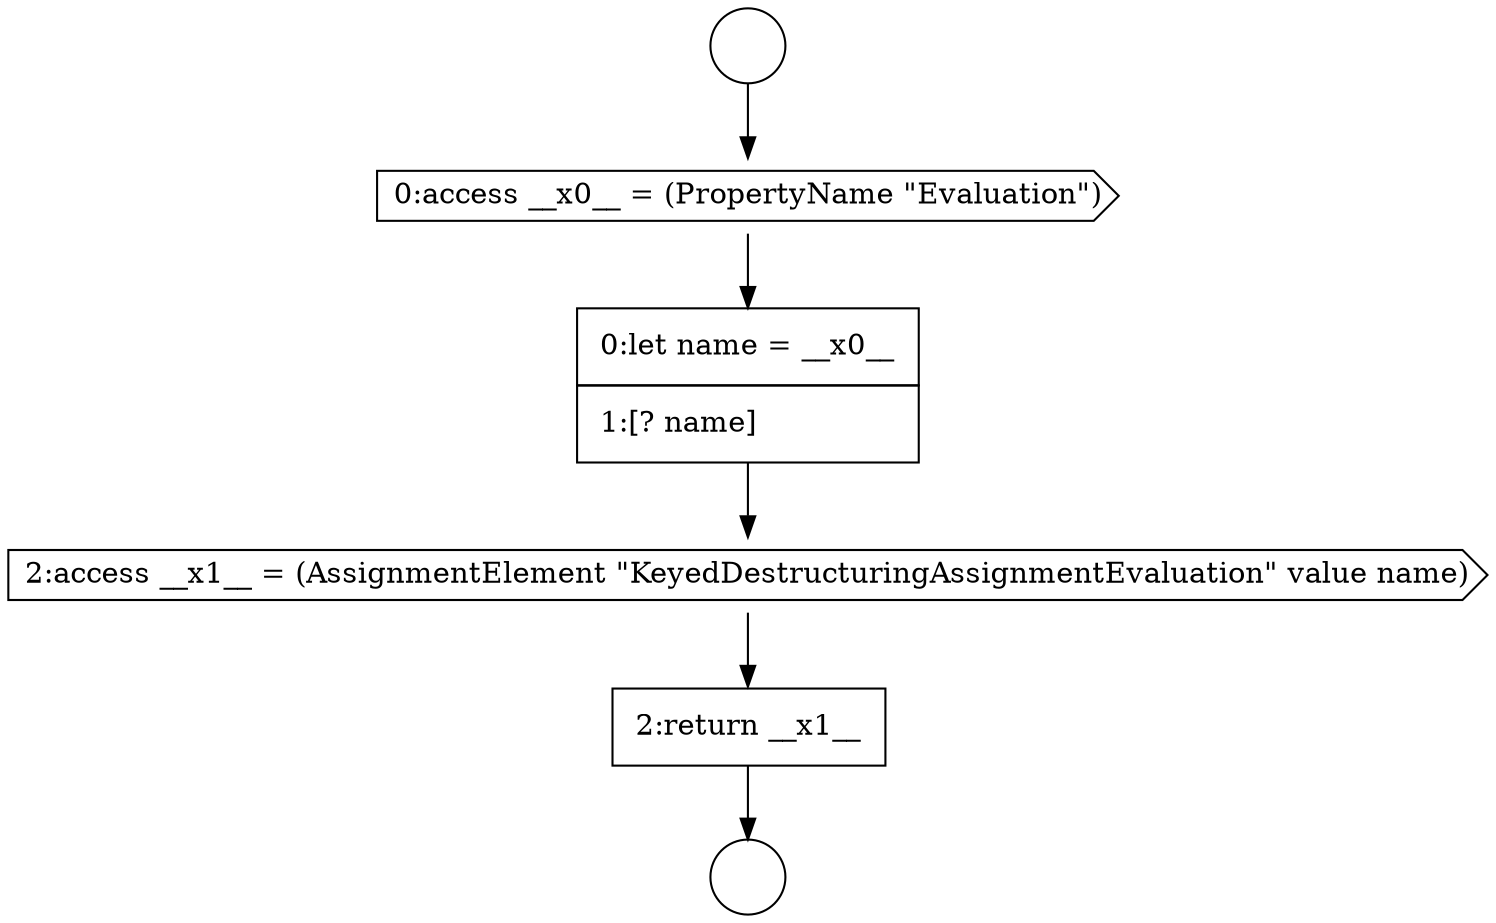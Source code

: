 digraph {
  node4956 [shape=none, margin=0, label=<<font color="black">
    <table border="0" cellborder="1" cellspacing="0" cellpadding="10">
      <tr><td align="left">0:let name = __x0__</td></tr>
      <tr><td align="left">1:[? name]</td></tr>
    </table>
  </font>> color="black" fillcolor="white" style=filled]
  node4957 [shape=cds, label=<<font color="black">2:access __x1__ = (AssignmentElement &quot;KeyedDestructuringAssignmentEvaluation&quot; value name)</font>> color="black" fillcolor="white" style=filled]
  node4953 [shape=circle label=" " color="black" fillcolor="white" style=filled]
  node4958 [shape=none, margin=0, label=<<font color="black">
    <table border="0" cellborder="1" cellspacing="0" cellpadding="10">
      <tr><td align="left">2:return __x1__</td></tr>
    </table>
  </font>> color="black" fillcolor="white" style=filled]
  node4954 [shape=circle label=" " color="black" fillcolor="white" style=filled]
  node4955 [shape=cds, label=<<font color="black">0:access __x0__ = (PropertyName &quot;Evaluation&quot;)</font>> color="black" fillcolor="white" style=filled]
  node4957 -> node4958 [ color="black"]
  node4955 -> node4956 [ color="black"]
  node4958 -> node4954 [ color="black"]
  node4956 -> node4957 [ color="black"]
  node4953 -> node4955 [ color="black"]
}
